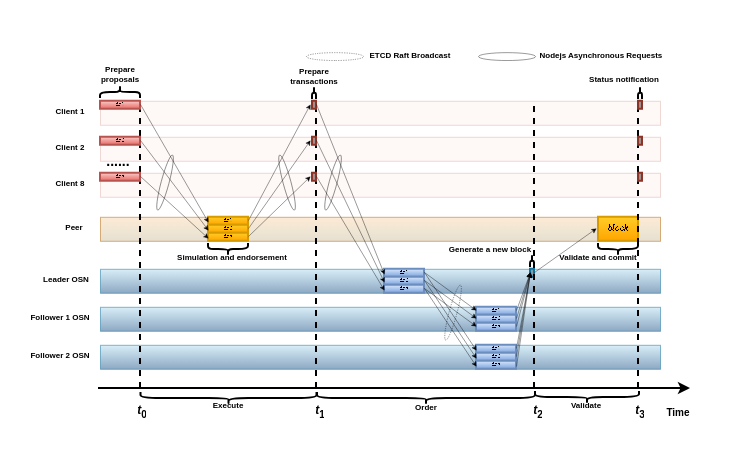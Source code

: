 <mxfile version="20.2.0" type="google"><diagram id="0vhZ1a2vEWbwYD3_x5Hq" name="第 1 页"><mxGraphModel grid="1" page="1" gridSize="10" guides="1" tooltips="1" connect="1" arrows="1" fold="1" pageScale="1" pageWidth="827" pageHeight="1169" math="1" shadow="0"><root><mxCell id="0"/><mxCell id="1" parent="0"/><mxCell id="Trnzre_r4BiW6Tw0E5rN-146" value="" style="rounded=0;whiteSpace=wrap;html=1;strokeWidth=0.5;fillColor=#b1ddf0;strokeColor=#10739e;opacity=50;gradientColor=#1B5187;" vertex="1" parent="1"><mxGeometry x="160" y="291.4" width="280" height="12" as="geometry"/></mxCell><mxCell id="Trnzre_r4BiW6Tw0E5rN-145" value="" style="rounded=0;whiteSpace=wrap;html=1;strokeWidth=0.5;fillColor=#b1ddf0;strokeColor=#10739e;opacity=50;gradientColor=#1B5187;" vertex="1" parent="1"><mxGeometry x="160" y="272.4" width="280" height="12" as="geometry"/></mxCell><mxCell id="Trnzre_r4BiW6Tw0E5rN-136" value="" style="rounded=0;whiteSpace=wrap;html=1;strokeWidth=0.5;fillColor=#b1ddf0;strokeColor=#10739e;opacity=50;gradientColor=#1B5187;" vertex="1" parent="1"><mxGeometry x="160" y="253.4" width="280" height="12" as="geometry"/></mxCell><mxCell id="Trnzre_r4BiW6Tw0E5rN-126" value="" style="rounded=0;whiteSpace=wrap;html=1;strokeWidth=0.5;fillColor=#fad7ac;strokeColor=#b46504;opacity=50;gradientColor=#CCC2A4;" vertex="1" parent="1"><mxGeometry x="160" y="227.4" width="280" height="12" as="geometry"/></mxCell><mxCell id="Trnzre_r4BiW6Tw0E5rN-118" value="" style="rounded=0;whiteSpace=wrap;html=1;strokeWidth=0.5;fillColor=#fad9d5;strokeColor=#ae4132;opacity=20;" vertex="1" parent="1"><mxGeometry x="160" y="205.4" width="280" height="12" as="geometry"/></mxCell><mxCell id="Trnzre_r4BiW6Tw0E5rN-116" value="" style="rounded=0;whiteSpace=wrap;html=1;strokeWidth=0.5;fillColor=#fad9d5;strokeColor=#ae4132;opacity=20;" vertex="1" parent="1"><mxGeometry x="160" y="187.4" width="280" height="12" as="geometry"/></mxCell><mxCell id="Trnzre_r4BiW6Tw0E5rN-182" value="" style="strokeWidth=0.2;html=1;shape=mxgraph.flowchart.start_1;whiteSpace=wrap;labelBackgroundColor=none;fontSize=5;rotation=15;fillColor=none;" vertex="1" parent="1"><mxGeometry x="190.31" y="195.79" width="3.94" height="28.51" as="geometry"/></mxCell><mxCell id="Trnzre_r4BiW6Tw0E5rN-12" value="" style="rounded=0;whiteSpace=wrap;html=1;strokeWidth=0.5;opacity=20;fillColor=#fad9d5;strokeColor=#ae4132;" vertex="1" parent="1"><mxGeometry x="160" y="169.4" width="280" height="12" as="geometry"/></mxCell><mxCell id="Trnzre_r4BiW6Tw0E5rN-16" value="&lt;font style=&quot;font-size: 7px;&quot;&gt;&lt;b&gt;......&lt;/b&gt;&lt;/font&gt;" style="text;html=1;strokeColor=none;fillColor=none;align=center;verticalAlign=middle;whiteSpace=wrap;rounded=0;" vertex="1" parent="1"><mxGeometry x="139" y="183" width="60" height="30" as="geometry"/></mxCell><mxCell id="Trnzre_r4BiW6Tw0E5rN-30" value="" style="shape=curlyBracket;whiteSpace=wrap;html=1;rounded=1;flipH=1;rotation=-90;" vertex="1" parent="1"><mxGeometry x="167" y="155" width="6" height="20" as="geometry"/></mxCell><mxCell id="Trnzre_r4BiW6Tw0E5rN-31" value="&lt;h6 style=&quot;font-size: 4px;&quot;&gt;&lt;font style=&quot;font-size: 4px; line-height: 0.2;&quot;&gt;Prepare&lt;br&gt;&lt;/font&gt;&lt;font style=&quot;font-size: 4px; line-height: 0.2;&quot;&gt;proposals&lt;/font&gt;&lt;/h6&gt;" style="text;html=1;strokeColor=none;fillColor=none;align=center;verticalAlign=middle;whiteSpace=wrap;rounded=0;" vertex="1" parent="1"><mxGeometry x="140" y="128.33" width="60" height="55" as="geometry"/></mxCell><mxCell id="Trnzre_r4BiW6Tw0E5rN-34" value="" style="endArrow=classic;html=1;rounded=0;fontSize=7;strokeColor=#000000;strokeWidth=1;endSize=3;startSize=3;" edge="1" parent="1"><mxGeometry width="50" height="50" relative="1" as="geometry"><mxPoint x="159" y="313" as="sourcePoint"/><mxPoint x="455" y="313" as="targetPoint"/></mxGeometry></mxCell><mxCell id="Trnzre_r4BiW6Tw0E5rN-39" value="" style="endArrow=none;dashed=1;html=1;rounded=0;fontSize=7;strokeColor=#000000;strokeWidth=1;fillColor=#dae8fc;" edge="1" parent="1"><mxGeometry width="50" height="50" relative="1" as="geometry"><mxPoint x="180" y="313" as="sourcePoint"/><mxPoint x="180" y="169" as="targetPoint"/></mxGeometry></mxCell><mxCell id="Trnzre_r4BiW6Tw0E5rN-44" value="" style="verticalLabelPosition=bottom;verticalAlign=top;html=1;shape=mxgraph.basic.rect;fillColor2=none;strokeWidth=1;size=20;indent=5;fontSize=7;fillColor=#ffcd28;strokeColor=#d79b00;gradientColor=#ffa500;" vertex="1" parent="1"><mxGeometry x="409" y="227.33" width="20" height="12" as="geometry"/></mxCell><mxCell id="Trnzre_r4BiW6Tw0E5rN-66" value="" style="shape=curlyBracket;whiteSpace=wrap;html=1;rounded=1;flipH=1;rotation=-90;" vertex="1" parent="1"><mxGeometry x="264" y="164.5" width="6" height="2" as="geometry"/></mxCell><mxCell id="Trnzre_r4BiW6Tw0E5rN-67" value="&lt;h6 style=&quot;font-size: 4px;&quot;&gt;&lt;font style=&quot;font-size: 4px; line-height: 0.2;&quot;&gt;Prepare&lt;br&gt;&lt;/font&gt;transactions&lt;/h6&gt;" style="text;html=1;strokeColor=none;fillColor=none;align=center;verticalAlign=middle;whiteSpace=wrap;rounded=0;" vertex="1" parent="1"><mxGeometry x="237.25" y="129" width="60" height="55" as="geometry"/></mxCell><mxCell id="Trnzre_r4BiW6Tw0E5rN-69" value="" style="shape=curlyBracket;whiteSpace=wrap;html=1;rounded=1;flipH=1;rotation=270;direction=west;" vertex="1" parent="1"><mxGeometry x="221" y="233.5" width="6" height="20" as="geometry"/></mxCell><mxCell id="Trnzre_r4BiW6Tw0E5rN-70" value="&lt;h6 style=&quot;font-size: 4px;&quot;&gt;&lt;font style=&quot;font-size: 4px; line-height: 0.2;&quot;&gt;Simulation and endorsement&lt;/font&gt;&lt;/h6&gt;" style="text;html=1;strokeColor=none;fillColor=none;align=center;verticalAlign=middle;whiteSpace=wrap;rounded=0;" vertex="1" parent="1"><mxGeometry x="196.25" y="220" width="60" height="55" as="geometry"/></mxCell><mxCell id="Trnzre_r4BiW6Tw0E5rN-74" value="" style="endArrow=none;dashed=1;html=1;rounded=0;fontSize=7;strokeColor=#000000;strokeWidth=1;fillColor=#dae8fc;" edge="1" parent="1"><mxGeometry width="50" height="50" relative="1" as="geometry"><mxPoint x="268" y="313" as="sourcePoint"/><mxPoint x="268" y="169" as="targetPoint"/></mxGeometry></mxCell><mxCell id="Trnzre_r4BiW6Tw0E5rN-86" value="&lt;font style=&quot;font-size: 4px;&quot;&gt;$$block$$&lt;/font&gt;" style="text;html=1;strokeColor=none;fillColor=none;align=center;verticalAlign=middle;whiteSpace=wrap;rounded=0;fontColor=#000000;" vertex="1" parent="1"><mxGeometry x="389.25" y="218" width="60" height="30" as="geometry"/></mxCell><mxCell id="Trnzre_r4BiW6Tw0E5rN-113" value="" style="verticalLabelPosition=bottom;verticalAlign=top;html=1;shape=mxgraph.basic.rect;fillColor2=none;strokeWidth=1;size=20;indent=5;fontSize=7;fillColor=#f8cecc;strokeColor=#b85450;gradientColor=#ea6b66;" vertex="1" parent="1"><mxGeometry x="160" y="169.33" width="20" height="4" as="geometry"/></mxCell><mxCell id="Trnzre_r4BiW6Tw0E5rN-117" value="" style="verticalLabelPosition=bottom;verticalAlign=top;html=1;shape=mxgraph.basic.rect;fillColor2=none;strokeWidth=1;size=20;indent=5;fontSize=7;fillColor=#f8cecc;strokeColor=#b85450;gradientColor=#ea6b66;" vertex="1" parent="1"><mxGeometry x="160" y="187.33" width="20" height="4" as="geometry"/></mxCell><mxCell id="Trnzre_r4BiW6Tw0E5rN-120" value="" style="verticalLabelPosition=bottom;verticalAlign=top;html=1;shape=mxgraph.basic.rect;fillColor2=none;strokeWidth=1;size=20;indent=5;fontSize=7;fillColor=#f8cecc;strokeColor=#b85450;gradientColor=#ea6b66;" vertex="1" parent="1"><mxGeometry x="160" y="205.33" width="20" height="4" as="geometry"/></mxCell><mxCell id="Trnzre_r4BiW6Tw0E5rN-123" value="&lt;font style=&quot;font-size: 2.5px;&quot;&gt;$$tx1$$&lt;/font&gt;" style="text;html=1;strokeColor=none;fillColor=none;align=center;verticalAlign=middle;whiteSpace=wrap;rounded=0;fontColor=#000000;" vertex="1" parent="1"><mxGeometry x="140.25" y="160" width="60" height="22" as="geometry"/></mxCell><mxCell id="Trnzre_r4BiW6Tw0E5rN-124" value="&lt;font style=&quot;font-size: 2.5px;&quot;&gt;$$tx2$$&lt;/font&gt;" style="text;html=1;strokeColor=none;fillColor=none;align=center;verticalAlign=middle;whiteSpace=wrap;rounded=0;fontColor=#000000;" vertex="1" parent="1"><mxGeometry x="140.25" y="178" width="60" height="22" as="geometry"/></mxCell><mxCell id="Trnzre_r4BiW6Tw0E5rN-125" value="&lt;font style=&quot;font-size: 2.5px;&quot;&gt;$$tx8$$&lt;/font&gt;" style="text;html=1;strokeColor=none;fillColor=none;align=center;verticalAlign=middle;whiteSpace=wrap;rounded=0;fontColor=#000000;" vertex="1" parent="1"><mxGeometry x="140.25" y="196" width="60" height="22" as="geometry"/></mxCell><mxCell id="Trnzre_r4BiW6Tw0E5rN-127" value="" style="verticalLabelPosition=bottom;verticalAlign=top;html=1;shape=mxgraph.basic.rect;fillColor2=none;strokeWidth=1;size=20;indent=5;fontSize=7;fillColor=#ffcd28;strokeColor=#d79b00;gradientColor=#ffa500;" vertex="1" parent="1"><mxGeometry x="214" y="227.33" width="20" height="4" as="geometry"/></mxCell><mxCell id="Trnzre_r4BiW6Tw0E5rN-128" value="" style="verticalLabelPosition=bottom;verticalAlign=top;html=1;shape=mxgraph.basic.rect;fillColor2=none;strokeWidth=1;size=20;indent=5;fontSize=7;fillColor=#ffcd28;strokeColor=#d79b00;gradientColor=#ffa500;" vertex="1" parent="1"><mxGeometry x="214" y="231.33" width="20" height="4" as="geometry"/></mxCell><mxCell id="Trnzre_r4BiW6Tw0E5rN-129" value="" style="verticalLabelPosition=bottom;verticalAlign=top;html=1;shape=mxgraph.basic.rect;fillColor2=none;strokeWidth=1;size=20;indent=5;fontSize=7;fillColor=#ffcd28;strokeColor=#d79b00;gradientColor=#ffa500;" vertex="1" parent="1"><mxGeometry x="214" y="235.33" width="20" height="4" as="geometry"/></mxCell><mxCell id="Trnzre_r4BiW6Tw0E5rN-130" value="&lt;font style=&quot;font-size: 2.5px;&quot;&gt;$$tx1$$&lt;/font&gt;" style="text;html=1;strokeColor=none;fillColor=none;align=center;verticalAlign=middle;whiteSpace=wrap;rounded=0;fontColor=#000000;" vertex="1" parent="1"><mxGeometry x="194.25" y="218" width="60" height="22" as="geometry"/></mxCell><mxCell id="Trnzre_r4BiW6Tw0E5rN-131" value="&lt;font style=&quot;font-size: 2.5px;&quot;&gt;$$tx2$$&lt;/font&gt;" style="text;html=1;strokeColor=none;fillColor=none;align=center;verticalAlign=middle;whiteSpace=wrap;rounded=0;fontColor=#000000;" vertex="1" parent="1"><mxGeometry x="194.25" y="222" width="60" height="22" as="geometry"/></mxCell><mxCell id="Trnzre_r4BiW6Tw0E5rN-132" value="&lt;font style=&quot;font-size: 2.5px;&quot;&gt;$$tx8$$&lt;/font&gt;" style="text;html=1;strokeColor=none;fillColor=none;align=center;verticalAlign=middle;whiteSpace=wrap;rounded=0;fontColor=#000000;" vertex="1" parent="1"><mxGeometry x="194.25" y="226" width="60" height="22" as="geometry"/></mxCell><mxCell id="Trnzre_r4BiW6Tw0E5rN-50" value="" style="endArrow=classic;html=1;rounded=0;fontSize=1;fontColor=#000000;strokeColor=#000000;strokeWidth=0.2;endSize=2;startSize=2;jumpSize=3;" edge="1" parent="1"><mxGeometry width="50" height="50" relative="1" as="geometry"><mxPoint x="180" y="171" as="sourcePoint"/><mxPoint x="214" y="230" as="targetPoint"/></mxGeometry></mxCell><mxCell id="Trnzre_r4BiW6Tw0E5rN-133" value="" style="endArrow=classic;html=1;rounded=0;fontSize=1;fontColor=#000000;strokeColor=#000000;strokeWidth=0.2;endSize=2;startSize=2;jumpSize=3;" edge="1" parent="1"><mxGeometry width="50" height="50" relative="1" as="geometry"><mxPoint x="180" y="189" as="sourcePoint"/><mxPoint x="214" y="234" as="targetPoint"/></mxGeometry></mxCell><mxCell id="Trnzre_r4BiW6Tw0E5rN-134" value="" style="endArrow=classic;html=1;rounded=0;fontSize=1;fontColor=#000000;strokeColor=#000000;strokeWidth=0.2;endSize=2;startSize=2;jumpSize=3;" edge="1" parent="1"><mxGeometry width="50" height="50" relative="1" as="geometry"><mxPoint x="180" y="207" as="sourcePoint"/><mxPoint x="214" y="238" as="targetPoint"/></mxGeometry></mxCell><mxCell id="Trnzre_r4BiW6Tw0E5rN-139" value="" style="verticalLabelPosition=bottom;verticalAlign=top;html=1;shape=mxgraph.basic.rect;fillColor2=none;strokeWidth=1;size=20;indent=5;fontSize=7;fillColor=#A38E8B;strokeColor=#8C3428;" vertex="1" parent="1"><mxGeometry x="266" y="169.33" width="2" height="4" as="geometry"/></mxCell><mxCell id="Trnzre_r4BiW6Tw0E5rN-140" value="" style="verticalLabelPosition=bottom;verticalAlign=top;html=1;shape=mxgraph.basic.rect;fillColor2=none;strokeWidth=1;size=20;indent=5;fontSize=7;fillColor=#A38E8B;strokeColor=#8C3428;" vertex="1" parent="1"><mxGeometry x="266" y="205.33" width="2" height="4" as="geometry"/></mxCell><mxCell id="Trnzre_r4BiW6Tw0E5rN-141" value="" style="verticalLabelPosition=bottom;verticalAlign=top;html=1;shape=mxgraph.basic.rect;fillColor2=none;strokeWidth=1;size=20;indent=5;fontSize=7;fillColor=#A38E8B;strokeColor=#8C3428;" vertex="1" parent="1"><mxGeometry x="266" y="187.33" width="2" height="4" as="geometry"/></mxCell><mxCell id="Trnzre_r4BiW6Tw0E5rN-142" value="" style="endArrow=classic;html=1;rounded=0;fontSize=1;fontColor=#000000;strokeColor=#000000;strokeWidth=0.2;endSize=2;startSize=2;jumpSize=3;" edge="1" parent="1"><mxGeometry width="50" height="50" relative="1" as="geometry"><mxPoint x="234" y="229" as="sourcePoint"/><mxPoint x="265" y="171" as="targetPoint"/></mxGeometry></mxCell><mxCell id="Trnzre_r4BiW6Tw0E5rN-143" value="" style="endArrow=classic;html=1;rounded=0;fontSize=1;fontColor=#000000;strokeColor=#000000;strokeWidth=0.2;endSize=2;startSize=2;jumpSize=3;" edge="1" parent="1"><mxGeometry width="50" height="50" relative="1" as="geometry"><mxPoint x="234" y="233" as="sourcePoint"/><mxPoint x="265" y="189" as="targetPoint"/></mxGeometry></mxCell><mxCell id="Trnzre_r4BiW6Tw0E5rN-144" value="" style="endArrow=classic;html=1;rounded=0;fontSize=1;fontColor=#000000;strokeColor=#000000;strokeWidth=0.2;endSize=2;startSize=2;jumpSize=3;" edge="1" parent="1"><mxGeometry width="50" height="50" relative="1" as="geometry"><mxPoint x="234" y="237" as="sourcePoint"/><mxPoint x="265" y="207" as="targetPoint"/></mxGeometry></mxCell><mxCell id="Trnzre_r4BiW6Tw0E5rN-149" value="" style="verticalLabelPosition=bottom;verticalAlign=top;html=1;shape=mxgraph.basic.rect;fillColor2=none;strokeWidth=1;size=20;indent=5;fontSize=7;fillColor=#dae8fc;strokeColor=#6c8ebf;gradientColor=#7ea6e0;" vertex="1" parent="1"><mxGeometry x="302" y="253.33" width="20" height="4" as="geometry"/></mxCell><mxCell id="Trnzre_r4BiW6Tw0E5rN-150" value="" style="verticalLabelPosition=bottom;verticalAlign=top;html=1;shape=mxgraph.basic.rect;fillColor2=none;strokeWidth=1;size=20;indent=5;fontSize=7;fillColor=#dae8fc;strokeColor=#6c8ebf;gradientColor=#7ea6e0;" vertex="1" parent="1"><mxGeometry x="302" y="257.33" width="20" height="4" as="geometry"/></mxCell><mxCell id="Trnzre_r4BiW6Tw0E5rN-151" value="" style="verticalLabelPosition=bottom;verticalAlign=top;html=1;shape=mxgraph.basic.rect;fillColor2=none;strokeWidth=1;size=20;indent=5;fontSize=7;fillColor=#dae8fc;strokeColor=#6c8ebf;gradientColor=#7ea6e0;" vertex="1" parent="1"><mxGeometry x="302" y="261.33" width="20" height="4" as="geometry"/></mxCell><mxCell id="Trnzre_r4BiW6Tw0E5rN-152" value="" style="endArrow=classic;html=1;rounded=0;fontSize=1;fontColor=#000000;strokeColor=#000000;strokeWidth=0.2;endSize=2;startSize=2;jumpSize=3;" edge="1" parent="1"><mxGeometry width="50" height="50" relative="1" as="geometry"><mxPoint x="268" y="171" as="sourcePoint"/><mxPoint x="302" y="256" as="targetPoint"/></mxGeometry></mxCell><mxCell id="Trnzre_r4BiW6Tw0E5rN-153" value="" style="endArrow=classic;html=1;rounded=0;fontSize=1;fontColor=#000000;strokeColor=#000000;strokeWidth=0.2;endSize=2;startSize=2;jumpSize=3;" edge="1" parent="1"><mxGeometry width="50" height="50" relative="1" as="geometry"><mxPoint x="268" y="189" as="sourcePoint"/><mxPoint x="302" y="260" as="targetPoint"/></mxGeometry></mxCell><mxCell id="Trnzre_r4BiW6Tw0E5rN-154" value="" style="endArrow=classic;html=1;rounded=0;fontSize=1;fontColor=#000000;strokeColor=#000000;strokeWidth=0.2;endSize=2;startSize=2;jumpSize=3;" edge="1" parent="1"><mxGeometry width="50" height="50" relative="1" as="geometry"><mxPoint x="268" y="207" as="sourcePoint"/><mxPoint x="302" y="264" as="targetPoint"/></mxGeometry></mxCell><mxCell id="Trnzre_r4BiW6Tw0E5rN-155" value="&lt;font style=&quot;font-size: 2.5px;&quot;&gt;$$tx8$$&lt;/font&gt;" style="text;html=1;strokeColor=none;fillColor=none;align=center;verticalAlign=middle;whiteSpace=wrap;rounded=0;fontColor=#000000;" vertex="1" parent="1"><mxGeometry x="282.25" y="252" width="60" height="22" as="geometry"/></mxCell><mxCell id="Trnzre_r4BiW6Tw0E5rN-156" value="&lt;font style=&quot;font-size: 2.5px;&quot;&gt;$$tx2$$&lt;/font&gt;" style="text;html=1;strokeColor=none;fillColor=none;align=center;verticalAlign=middle;whiteSpace=wrap;rounded=0;fontColor=#000000;" vertex="1" parent="1"><mxGeometry x="282.25" y="248" width="60" height="22" as="geometry"/></mxCell><mxCell id="Trnzre_r4BiW6Tw0E5rN-157" value="&lt;font style=&quot;font-size: 2.5px;&quot;&gt;$$tx1$$&lt;/font&gt;" style="text;html=1;strokeColor=none;fillColor=none;align=center;verticalAlign=middle;whiteSpace=wrap;rounded=0;fontColor=#000000;" vertex="1" parent="1"><mxGeometry x="282.25" y="244" width="60" height="22" as="geometry"/></mxCell><mxCell id="Trnzre_r4BiW6Tw0E5rN-158" value="" style="verticalLabelPosition=bottom;verticalAlign=top;html=1;shape=mxgraph.basic.rect;fillColor2=none;strokeWidth=1;size=20;indent=5;fontSize=7;fillColor=#dae8fc;strokeColor=#6c8ebf;gradientColor=#7ea6e0;" vertex="1" parent="1"><mxGeometry x="348" y="272.33" width="20" height="4" as="geometry"/></mxCell><mxCell id="Trnzre_r4BiW6Tw0E5rN-159" value="" style="verticalLabelPosition=bottom;verticalAlign=top;html=1;shape=mxgraph.basic.rect;fillColor2=none;strokeWidth=1;size=20;indent=5;fontSize=7;fillColor=#dae8fc;strokeColor=#6c8ebf;gradientColor=#7ea6e0;" vertex="1" parent="1"><mxGeometry x="348" y="276.33" width="20" height="4" as="geometry"/></mxCell><mxCell id="Trnzre_r4BiW6Tw0E5rN-160" value="" style="verticalLabelPosition=bottom;verticalAlign=top;html=1;shape=mxgraph.basic.rect;fillColor2=none;strokeWidth=1;size=20;indent=5;fontSize=7;fillColor=#dae8fc;strokeColor=#6c8ebf;gradientColor=#7ea6e0;" vertex="1" parent="1"><mxGeometry x="348" y="280.33" width="20" height="4" as="geometry"/></mxCell><mxCell id="Trnzre_r4BiW6Tw0E5rN-161" value="" style="verticalLabelPosition=bottom;verticalAlign=top;html=1;shape=mxgraph.basic.rect;fillColor2=none;strokeWidth=1;size=20;indent=5;fontSize=7;fillColor=#dae8fc;strokeColor=#6c8ebf;gradientColor=#7ea6e0;" vertex="1" parent="1"><mxGeometry x="348" y="291.33" width="20" height="4" as="geometry"/></mxCell><mxCell id="Trnzre_r4BiW6Tw0E5rN-162" value="" style="verticalLabelPosition=bottom;verticalAlign=top;html=1;shape=mxgraph.basic.rect;fillColor2=none;strokeWidth=1;size=20;indent=5;fontSize=7;fillColor=#dae8fc;strokeColor=#6c8ebf;gradientColor=#7ea6e0;" vertex="1" parent="1"><mxGeometry x="348" y="295.33" width="20" height="4" as="geometry"/></mxCell><mxCell id="Trnzre_r4BiW6Tw0E5rN-163" value="" style="verticalLabelPosition=bottom;verticalAlign=top;html=1;shape=mxgraph.basic.rect;fillColor2=none;strokeWidth=1;size=20;indent=5;fontSize=7;fillColor=#dae8fc;strokeColor=#6c8ebf;gradientColor=#7ea6e0;" vertex="1" parent="1"><mxGeometry x="348" y="299.33" width="20" height="4" as="geometry"/></mxCell><mxCell id="Trnzre_r4BiW6Tw0E5rN-164" value="" style="endArrow=classic;html=1;rounded=0;fontSize=1;fontColor=#000000;strokeColor=#000000;strokeWidth=0.2;endSize=2;startSize=2;jumpSize=3;" edge="1" parent="1"><mxGeometry width="50" height="50" relative="1" as="geometry"><mxPoint x="322" y="255" as="sourcePoint"/><mxPoint x="348" y="274" as="targetPoint"/></mxGeometry></mxCell><mxCell id="Trnzre_r4BiW6Tw0E5rN-165" value="&lt;font style=&quot;font-size: 2.5px;&quot;&gt;$$tx1$$&lt;/font&gt;" style="text;html=1;strokeColor=none;fillColor=none;align=center;verticalAlign=middle;whiteSpace=wrap;rounded=0;fontColor=#000000;" vertex="1" parent="1"><mxGeometry x="328.25" y="263" width="60" height="22" as="geometry"/></mxCell><mxCell id="Trnzre_r4BiW6Tw0E5rN-166" value="&lt;font style=&quot;font-size: 2.5px;&quot;&gt;$$tx1$$&lt;/font&gt;" style="text;html=1;strokeColor=none;fillColor=none;align=center;verticalAlign=middle;whiteSpace=wrap;rounded=0;fontColor=#000000;" vertex="1" parent="1"><mxGeometry x="328.25" y="282" width="60" height="22" as="geometry"/></mxCell><mxCell id="Trnzre_r4BiW6Tw0E5rN-167" value="&lt;font style=&quot;font-size: 2.5px;&quot;&gt;$$tx2$$&lt;/font&gt;" style="text;html=1;strokeColor=none;fillColor=none;align=center;verticalAlign=middle;whiteSpace=wrap;rounded=0;fontColor=#000000;" vertex="1" parent="1"><mxGeometry x="328.25" y="267" width="60" height="22" as="geometry"/></mxCell><mxCell id="Trnzre_r4BiW6Tw0E5rN-168" value="&lt;font style=&quot;font-size: 2.5px;&quot;&gt;$$tx2$$&lt;/font&gt;" style="text;html=1;strokeColor=none;fillColor=none;align=center;verticalAlign=middle;whiteSpace=wrap;rounded=0;fontColor=#000000;" vertex="1" parent="1"><mxGeometry x="328.25" y="286" width="60" height="22" as="geometry"/></mxCell><mxCell id="Trnzre_r4BiW6Tw0E5rN-169" value="&lt;font style=&quot;font-size: 2.5px;&quot;&gt;$$tx8$$&lt;/font&gt;" style="text;html=1;strokeColor=none;fillColor=none;align=center;verticalAlign=middle;whiteSpace=wrap;rounded=0;fontColor=#000000;" vertex="1" parent="1"><mxGeometry x="328.25" y="271" width="60" height="22" as="geometry"/></mxCell><mxCell id="Trnzre_r4BiW6Tw0E5rN-170" value="&lt;font style=&quot;font-size: 2.5px;&quot;&gt;$$tx8$$&lt;/font&gt;" style="text;html=1;strokeColor=none;fillColor=none;align=center;verticalAlign=middle;whiteSpace=wrap;rounded=0;fontColor=#000000;" vertex="1" parent="1"><mxGeometry x="328.25" y="290" width="60" height="22" as="geometry"/></mxCell><mxCell id="Trnzre_r4BiW6Tw0E5rN-171" value="" style="endArrow=classic;html=1;rounded=0;fontSize=1;fontColor=#000000;strokeColor=#000000;strokeWidth=0.2;endSize=2;startSize=2;jumpSize=3;" edge="1" parent="1"><mxGeometry width="50" height="50" relative="1" as="geometry"><mxPoint x="322" y="255.0" as="sourcePoint"/><mxPoint x="348" y="294" as="targetPoint"/></mxGeometry></mxCell><mxCell id="Trnzre_r4BiW6Tw0E5rN-172" value="" style="endArrow=classic;html=1;rounded=0;fontSize=1;fontColor=#000000;strokeColor=#000000;strokeWidth=0.2;endSize=2;startSize=2;jumpSize=3;" edge="1" parent="1"><mxGeometry width="50" height="50" relative="1" as="geometry"><mxPoint x="322" y="259" as="sourcePoint"/><mxPoint x="348" y="278.0" as="targetPoint"/></mxGeometry></mxCell><mxCell id="Trnzre_r4BiW6Tw0E5rN-173" value="" style="endArrow=classic;html=1;rounded=0;fontSize=1;fontColor=#000000;strokeColor=#000000;strokeWidth=0.2;endSize=2;startSize=2;jumpSize=3;" edge="1" parent="1"><mxGeometry width="50" height="50" relative="1" as="geometry"><mxPoint x="322" y="259.0" as="sourcePoint"/><mxPoint x="348" y="298" as="targetPoint"/></mxGeometry></mxCell><mxCell id="Trnzre_r4BiW6Tw0E5rN-174" value="" style="endArrow=classic;html=1;rounded=0;fontSize=1;fontColor=#000000;strokeColor=#000000;strokeWidth=0.2;endSize=2;startSize=2;jumpSize=3;" edge="1" parent="1"><mxGeometry width="50" height="50" relative="1" as="geometry"><mxPoint x="322" y="263.0" as="sourcePoint"/><mxPoint x="348" y="282.0" as="targetPoint"/></mxGeometry></mxCell><mxCell id="Trnzre_r4BiW6Tw0E5rN-175" value="" style="endArrow=classic;html=1;rounded=0;fontSize=1;fontColor=#000000;strokeColor=#000000;strokeWidth=0.2;endSize=2;startSize=2;jumpSize=3;" edge="1" parent="1"><mxGeometry width="50" height="50" relative="1" as="geometry"><mxPoint x="322" y="263.0" as="sourcePoint"/><mxPoint x="348" y="302" as="targetPoint"/></mxGeometry></mxCell><mxCell id="Trnzre_r4BiW6Tw0E5rN-183" value="" style="strokeWidth=0.2;html=1;shape=mxgraph.flowchart.start_1;whiteSpace=wrap;labelBackgroundColor=none;fontSize=5;fillColor=none;rotation=15;strokeColor=#000000;" vertex="1" parent="1"><mxGeometry x="274.31" y="195.79" width="3.94" height="28.51" as="geometry"/></mxCell><mxCell id="Trnzre_r4BiW6Tw0E5rN-186" value="" style="strokeWidth=0.2;html=1;shape=mxgraph.flowchart.start_1;whiteSpace=wrap;labelBackgroundColor=none;fontSize=5;fillColor=none;rotation=90;strokeColor=#000000;" vertex="1" parent="1"><mxGeometry x="361.31" y="132.79" width="3.94" height="28.51" as="geometry"/></mxCell><mxCell id="Trnzre_r4BiW6Tw0E5rN-187" value="&lt;h6 style=&quot;font-size: 4px;&quot;&gt;&lt;font style=&quot;font-size: 4px; line-height: 0.2;&quot;&gt;Nodejs Asynchronous Requests&amp;nbsp;&lt;/font&gt;&lt;/h6&gt;" style="text;html=1;strokeColor=none;fillColor=none;align=center;verticalAlign=middle;whiteSpace=wrap;rounded=0;" vertex="1" parent="1"><mxGeometry x="349.25" y="119" width="123.75" height="55" as="geometry"/></mxCell><mxCell id="Trnzre_r4BiW6Tw0E5rN-189" value="" style="strokeWidth=0.2;html=1;shape=mxgraph.flowchart.start_1;whiteSpace=wrap;labelBackgroundColor=none;fontSize=5;fillColor=none;rotation=90;dashed=1;strokeColor=#000000;" vertex="1" parent="1"><mxGeometry x="275.31" y="132.79" width="3.94" height="28.51" as="geometry"/></mxCell><mxCell id="Trnzre_r4BiW6Tw0E5rN-190" value="&lt;h6 style=&quot;font-size: 4px;&quot;&gt;&lt;font style=&quot;font-size: 4px; line-height: 0.2;&quot;&gt;ETCD Raft Broadcast&lt;/font&gt;&lt;/h6&gt;" style="text;html=1;strokeColor=none;fillColor=none;align=center;verticalAlign=middle;whiteSpace=wrap;rounded=0;" vertex="1" parent="1"><mxGeometry x="253.25" y="119" width="123.75" height="55" as="geometry"/></mxCell><mxCell id="Trnzre_r4BiW6Tw0E5rN-191" value="" style="strokeWidth=0.2;html=1;shape=mxgraph.flowchart.start_1;whiteSpace=wrap;labelBackgroundColor=none;fontSize=5;fillColor=none;rotation=15;dashed=1;strokeColor=#000000;" vertex="1" parent="1"><mxGeometry x="334.31" y="260.79" width="3.94" height="28.51" as="geometry"/></mxCell><mxCell id="Trnzre_r4BiW6Tw0E5rN-193" value="" style="verticalLabelPosition=bottom;verticalAlign=top;html=1;shape=mxgraph.basic.rect;fillColor2=none;strokeWidth=1;size=20;indent=5;fontSize=7;fillColor=#80A0AD;strokeColor=#10739e;" vertex="1" parent="1"><mxGeometry x="375" y="253.33" width="2" height="4" as="geometry"/></mxCell><mxCell id="Trnzre_r4BiW6Tw0E5rN-194" value="" style="endArrow=classic;html=1;rounded=0;fontSize=1;fontColor=#000000;strokeColor=#000000;strokeWidth=0.2;endSize=2;startSize=2;jumpSize=3;" edge="1" parent="1"><mxGeometry width="50" height="50" relative="1" as="geometry"><mxPoint x="368" y="302" as="sourcePoint"/><mxPoint x="375" y="255" as="targetPoint"/></mxGeometry></mxCell><mxCell id="Trnzre_r4BiW6Tw0E5rN-195" value="" style="endArrow=classic;html=1;rounded=0;fontSize=1;fontColor=#000000;strokeColor=#000000;strokeWidth=0.2;endSize=2;startSize=2;jumpSize=3;" edge="1" parent="1"><mxGeometry width="50" height="50" relative="1" as="geometry"><mxPoint x="368" y="297" as="sourcePoint"/><mxPoint x="375" y="255.0" as="targetPoint"/></mxGeometry></mxCell><mxCell id="Trnzre_r4BiW6Tw0E5rN-196" value="" style="endArrow=classic;html=1;rounded=0;fontSize=1;fontColor=#000000;strokeColor=#000000;strokeWidth=0.2;endSize=2;startSize=2;jumpSize=3;" edge="1" parent="1"><mxGeometry width="50" height="50" relative="1" as="geometry"><mxPoint x="368" y="293" as="sourcePoint"/><mxPoint x="375" y="255" as="targetPoint"/></mxGeometry></mxCell><mxCell id="Trnzre_r4BiW6Tw0E5rN-197" value="" style="endArrow=classic;html=1;rounded=0;fontSize=1;fontColor=#000000;strokeColor=#000000;strokeWidth=0.2;endSize=2;startSize=2;jumpSize=3;" edge="1" parent="1"><mxGeometry width="50" height="50" relative="1" as="geometry"><mxPoint x="368" y="282" as="sourcePoint"/><mxPoint x="375" y="255" as="targetPoint"/></mxGeometry></mxCell><mxCell id="Trnzre_r4BiW6Tw0E5rN-198" value="" style="endArrow=classic;html=1;rounded=0;fontSize=1;fontColor=#000000;strokeColor=#000000;strokeWidth=0.2;endSize=2;startSize=2;jumpSize=3;" edge="1" parent="1"><mxGeometry width="50" height="50" relative="1" as="geometry"><mxPoint x="368" y="278" as="sourcePoint"/><mxPoint x="375" y="255" as="targetPoint"/></mxGeometry></mxCell><mxCell id="Trnzre_r4BiW6Tw0E5rN-199" value="" style="endArrow=classic;html=1;rounded=0;fontSize=1;fontColor=#000000;strokeColor=#000000;strokeWidth=0.2;endSize=2;startSize=2;jumpSize=3;" edge="1" parent="1"><mxGeometry width="50" height="50" relative="1" as="geometry"><mxPoint x="368" y="274" as="sourcePoint"/><mxPoint x="375" y="255" as="targetPoint"/></mxGeometry></mxCell><mxCell id="Trnzre_r4BiW6Tw0E5rN-202" value="" style="shape=curlyBracket;whiteSpace=wrap;html=1;rounded=1;flipH=1;rotation=-90;" vertex="1" parent="1"><mxGeometry x="373" y="248.5" width="6" height="2" as="geometry"/></mxCell><mxCell id="Trnzre_r4BiW6Tw0E5rN-204" value="&lt;h6 style=&quot;font-size: 4px;&quot;&gt;&lt;font style=&quot;font-size: 4px; line-height: 0.2;&quot;&gt;Generate a n&lt;/font&gt;ew block&lt;/h6&gt;" style="text;html=1;strokeColor=none;fillColor=none;align=center;verticalAlign=middle;whiteSpace=wrap;rounded=0;" vertex="1" parent="1"><mxGeometry x="325.25" y="216" width="60" height="55" as="geometry"/></mxCell><mxCell id="Trnzre_r4BiW6Tw0E5rN-205" value="" style="endArrow=none;dashed=1;html=1;rounded=0;fontSize=7;strokeColor=#000000;strokeWidth=1;fillColor=#dae8fc;" edge="1" parent="1"><mxGeometry width="50" height="50" relative="1" as="geometry"><mxPoint x="377" y="313" as="sourcePoint"/><mxPoint x="377" y="169" as="targetPoint"/></mxGeometry></mxCell><mxCell id="Trnzre_r4BiW6Tw0E5rN-215" value="" style="endArrow=classic;html=1;rounded=0;fontSize=1;fontColor=#000000;strokeColor=#000000;strokeWidth=0.2;endSize=2;startSize=2;jumpSize=3;" edge="1" parent="1"><mxGeometry width="50" height="50" relative="1" as="geometry"><mxPoint x="377" y="255" as="sourcePoint"/><mxPoint x="408" y="233" as="targetPoint"/></mxGeometry></mxCell><mxCell id="Trnzre_r4BiW6Tw0E5rN-216" value="" style="endArrow=none;dashed=1;html=1;rounded=0;fontSize=7;strokeColor=#000000;strokeWidth=1;fillColor=#dae8fc;" edge="1" parent="1"><mxGeometry width="50" height="50" relative="1" as="geometry"><mxPoint x="429" y="313" as="sourcePoint"/><mxPoint x="429" y="169" as="targetPoint"/></mxGeometry></mxCell><mxCell id="Trnzre_r4BiW6Tw0E5rN-220" value="&lt;h6 style=&quot;font-size: 4px;&quot;&gt;Client 1&lt;/h6&gt;" style="text;html=1;strokeColor=none;fillColor=none;align=center;verticalAlign=middle;whiteSpace=wrap;rounded=0;" vertex="1" parent="1"><mxGeometry x="115.25" y="147" width="60" height="55" as="geometry"/></mxCell><mxCell id="Trnzre_r4BiW6Tw0E5rN-221" value="&lt;h6 style=&quot;font-size: 4px;&quot;&gt;Client 2&lt;/h6&gt;" style="text;html=1;strokeColor=none;fillColor=none;align=center;verticalAlign=middle;whiteSpace=wrap;rounded=0;" vertex="1" parent="1"><mxGeometry x="115.25" y="165" width="60" height="55" as="geometry"/></mxCell><mxCell id="Trnzre_r4BiW6Tw0E5rN-222" value="&lt;h6 style=&quot;font-size: 4px;&quot;&gt;Client 8&lt;/h6&gt;" style="text;html=1;strokeColor=none;fillColor=none;align=center;verticalAlign=middle;whiteSpace=wrap;rounded=0;" vertex="1" parent="1"><mxGeometry x="115.25" y="183" width="60" height="55" as="geometry"/></mxCell><mxCell id="Trnzre_r4BiW6Tw0E5rN-223" value="&lt;h6 style=&quot;font-size: 4px;&quot;&gt;Peer&lt;/h6&gt;" style="text;html=1;strokeColor=none;fillColor=none;align=center;verticalAlign=middle;whiteSpace=wrap;rounded=0;" vertex="1" parent="1"><mxGeometry x="117.25" y="205" width="60" height="55" as="geometry"/></mxCell><mxCell id="Trnzre_r4BiW6Tw0E5rN-225" value="&lt;h6 style=&quot;font-size: 4px;&quot;&gt;Leader OSN&lt;/h6&gt;" style="text;html=1;strokeColor=none;fillColor=none;align=center;verticalAlign=middle;whiteSpace=wrap;rounded=0;" vertex="1" parent="1"><mxGeometry x="113" y="231.5" width="60" height="55" as="geometry"/></mxCell><mxCell id="Trnzre_r4BiW6Tw0E5rN-226" value="&lt;h6 style=&quot;font-size: 4px;&quot;&gt;Follower 1 OSN&lt;/h6&gt;" style="text;html=1;strokeColor=none;fillColor=none;align=center;verticalAlign=middle;whiteSpace=wrap;rounded=0;" vertex="1" parent="1"><mxGeometry x="110" y="250.5" width="60" height="55" as="geometry"/></mxCell><mxCell id="Trnzre_r4BiW6Tw0E5rN-227" value="&lt;h6 style=&quot;font-size: 4px;&quot;&gt;Follower 2 OSN&lt;/h6&gt;" style="text;html=1;strokeColor=none;fillColor=none;align=center;verticalAlign=middle;whiteSpace=wrap;rounded=0;" vertex="1" parent="1"><mxGeometry x="110" y="269.5" width="60" height="55" as="geometry"/></mxCell><mxCell id="Trnzre_r4BiW6Tw0E5rN-229" value="&lt;h6 style=&quot;font-size: 4px;&quot;&gt;Status notification&lt;/h6&gt;" style="text;html=1;strokeColor=none;fillColor=none;align=center;verticalAlign=middle;whiteSpace=wrap;rounded=0;" vertex="1" parent="1"><mxGeometry x="392.25" y="131" width="60" height="55" as="geometry"/></mxCell><mxCell id="Trnzre_r4BiW6Tw0E5rN-230" value="" style="verticalLabelPosition=bottom;verticalAlign=top;html=1;shape=mxgraph.basic.rect;fillColor2=none;strokeWidth=1;size=20;indent=5;fontSize=7;fillColor=#A38E8B;strokeColor=#8C3428;" vertex="1" parent="1"><mxGeometry x="429" y="169.33" width="2" height="4" as="geometry"/></mxCell><mxCell id="Trnzre_r4BiW6Tw0E5rN-232" value="" style="shape=curlyBracket;whiteSpace=wrap;html=1;rounded=1;flipH=1;rotation=-90;" vertex="1" parent="1"><mxGeometry x="427" y="164.5" width="6" height="2" as="geometry"/></mxCell><mxCell id="Trnzre_r4BiW6Tw0E5rN-233" value="" style="verticalLabelPosition=bottom;verticalAlign=top;html=1;shape=mxgraph.basic.rect;fillColor2=none;strokeWidth=1;size=20;indent=5;fontSize=7;fillColor=#A38E8B;strokeColor=#8C3428;" vertex="1" parent="1"><mxGeometry x="429" y="187.33" width="2" height="4" as="geometry"/></mxCell><mxCell id="Trnzre_r4BiW6Tw0E5rN-234" value="" style="verticalLabelPosition=bottom;verticalAlign=top;html=1;shape=mxgraph.basic.rect;fillColor2=none;strokeWidth=1;size=20;indent=5;fontSize=7;fillColor=#A38E8B;strokeColor=#8C3428;" vertex="1" parent="1"><mxGeometry x="429" y="205.33" width="2" height="4" as="geometry"/></mxCell><mxCell id="Trnzre_r4BiW6Tw0E5rN-237" value="&lt;h6 style=&quot;&quot;&gt;&lt;font style=&quot;font-size: 5px;&quot;&gt;Time&lt;/font&gt;&lt;/h6&gt;" style="text;html=1;strokeColor=none;fillColor=none;align=center;verticalAlign=middle;whiteSpace=wrap;rounded=0;" vertex="1" parent="1"><mxGeometry x="419" y="296" width="60" height="55" as="geometry"/></mxCell><mxCell id="Trnzre_r4BiW6Tw0E5rN-238" value="&lt;h6 style=&quot;font-size: 4px;&quot;&gt;&lt;font style=&quot;font-size: 4px; line-height: 0.2;&quot;&gt;Validate and commit&lt;/font&gt;&lt;/h6&gt;" style="text;html=1;strokeColor=none;fillColor=none;align=center;verticalAlign=middle;whiteSpace=wrap;rounded=0;" vertex="1" parent="1"><mxGeometry x="379.25" y="220" width="60" height="55" as="geometry"/></mxCell><mxCell id="Trnzre_r4BiW6Tw0E5rN-241" value="" style="shape=curlyBracket;whiteSpace=wrap;html=1;rounded=1;flipH=1;rotation=90;" vertex="1" parent="1"><mxGeometry x="416" y="233.5" width="6" height="20" as="geometry"/></mxCell><mxCell id="Trnzre_r4BiW6Tw0E5rN-242" value="" style="strokeWidth=0.2;html=1;shape=mxgraph.flowchart.start_1;whiteSpace=wrap;labelBackgroundColor=none;fontSize=5;fontColor=#000000;fillColor=none;rotation=-15;" vertex="1" parent="1"><mxGeometry x="251.31" y="195.79" width="3.94" height="28.51" as="geometry"/></mxCell><UserObject label="&lt;font style=&quot;font-size: 6px;&quot;&gt;&lt;b&gt;&lt;i&gt;t&lt;/i&gt;&lt;sub&gt;0&lt;/sub&gt;&lt;/b&gt;&lt;/font&gt;" placeholders="1" name="Variable" id="Trnzre_r4BiW6Tw0E5rN-252"><mxCell style="text;html=1;strokeColor=none;fillColor=none;align=center;verticalAlign=middle;whiteSpace=wrap;overflow=hidden;dashed=1;labelBackgroundColor=none;fontSize=5;fontColor=#000000;" vertex="1" parent="1"><mxGeometry x="141" y="315" width="80" height="20" as="geometry"/></mxCell></UserObject><mxCell id="Trnzre_r4BiW6Tw0E5rN-258" value="" style="shape=curlyBracket;whiteSpace=wrap;html=1;rounded=1;flipH=1;rotation=90;" vertex="1" parent="1"><mxGeometry x="221.25" y="274" width="6" height="88" as="geometry"/></mxCell><mxCell id="Trnzre_r4BiW6Tw0E5rN-263" value="&lt;h6 style=&quot;font-size: 4px;&quot;&gt;Execute&lt;/h6&gt;" style="text;html=1;strokeColor=none;fillColor=none;align=center;verticalAlign=middle;whiteSpace=wrap;rounded=0;" vertex="1" parent="1"><mxGeometry x="194.25" y="294" width="60" height="55" as="geometry"/></mxCell><mxCell id="Trnzre_r4BiW6Tw0E5rN-264" value="" style="shape=curlyBracket;whiteSpace=wrap;html=1;rounded=1;flipH=1;rotation=90;" vertex="1" parent="1"><mxGeometry x="320" y="263.5" width="6" height="109" as="geometry"/></mxCell><UserObject label="&lt;font style=&quot;font-size: 6px;&quot;&gt;&lt;b&gt;&lt;i&gt;t&lt;/i&gt;&lt;sub&gt;1&lt;/sub&gt;&lt;/b&gt;&lt;/font&gt;" placeholders="1" name="Variable" id="Trnzre_r4BiW6Tw0E5rN-265"><mxCell style="text;html=1;strokeColor=none;fillColor=none;align=center;verticalAlign=middle;whiteSpace=wrap;overflow=hidden;dashed=1;labelBackgroundColor=none;fontSize=5;fontColor=#000000;" vertex="1" parent="1"><mxGeometry x="230" y="315" width="80" height="20" as="geometry"/></mxCell></UserObject><mxCell id="Trnzre_r4BiW6Tw0E5rN-266" value="&lt;h6 style=&quot;font-size: 4px;&quot;&gt;Order&lt;/h6&gt;" style="text;html=1;strokeColor=none;fillColor=none;align=center;verticalAlign=middle;whiteSpace=wrap;rounded=0;" vertex="1" parent="1"><mxGeometry x="293.25" y="295" width="60" height="55" as="geometry"/></mxCell><mxCell id="Trnzre_r4BiW6Tw0E5rN-267" value="" style="shape=curlyBracket;whiteSpace=wrap;html=1;rounded=1;flipH=1;rotation=90;" vertex="1" parent="1"><mxGeometry x="400.5" y="291.5" width="6" height="52" as="geometry"/></mxCell><mxCell id="Trnzre_r4BiW6Tw0E5rN-268" value="&lt;h6 style=&quot;font-size: 4px;&quot;&gt;Validate&lt;/h6&gt;" style="text;html=1;strokeColor=none;fillColor=none;align=center;verticalAlign=middle;whiteSpace=wrap;rounded=0;" vertex="1" parent="1"><mxGeometry x="373.25" y="294" width="60" height="55" as="geometry"/></mxCell><UserObject label="&lt;font style=&quot;font-size: 6px;&quot;&gt;&lt;b&gt;&lt;i&gt;t&lt;/i&gt;&lt;sub&gt;2&lt;/sub&gt;&lt;/b&gt;&lt;/font&gt;" placeholders="1" name="Variable" id="Trnzre_r4BiW6Tw0E5rN-269"><mxCell style="text;html=1;strokeColor=none;fillColor=none;align=center;verticalAlign=middle;whiteSpace=wrap;overflow=hidden;dashed=1;labelBackgroundColor=none;fontSize=5;fontColor=#000000;" vertex="1" parent="1"><mxGeometry x="339" y="315" width="80" height="20" as="geometry"/></mxCell></UserObject><UserObject label="&lt;font style=&quot;font-size: 6px;&quot;&gt;&lt;b&gt;&lt;i&gt;t&lt;/i&gt;&lt;sub&gt;3&lt;/sub&gt;&lt;/b&gt;&lt;/font&gt;" placeholders="1" name="Variable" id="Trnzre_r4BiW6Tw0E5rN-270"><mxCell style="text;html=1;strokeColor=none;fillColor=none;align=center;verticalAlign=middle;whiteSpace=wrap;overflow=hidden;dashed=1;labelBackgroundColor=none;fontSize=5;fontColor=#000000;" vertex="1" parent="1"><mxGeometry x="390" y="315" width="80" height="20" as="geometry"/></mxCell></UserObject></root></mxGraphModel></diagram></mxfile>